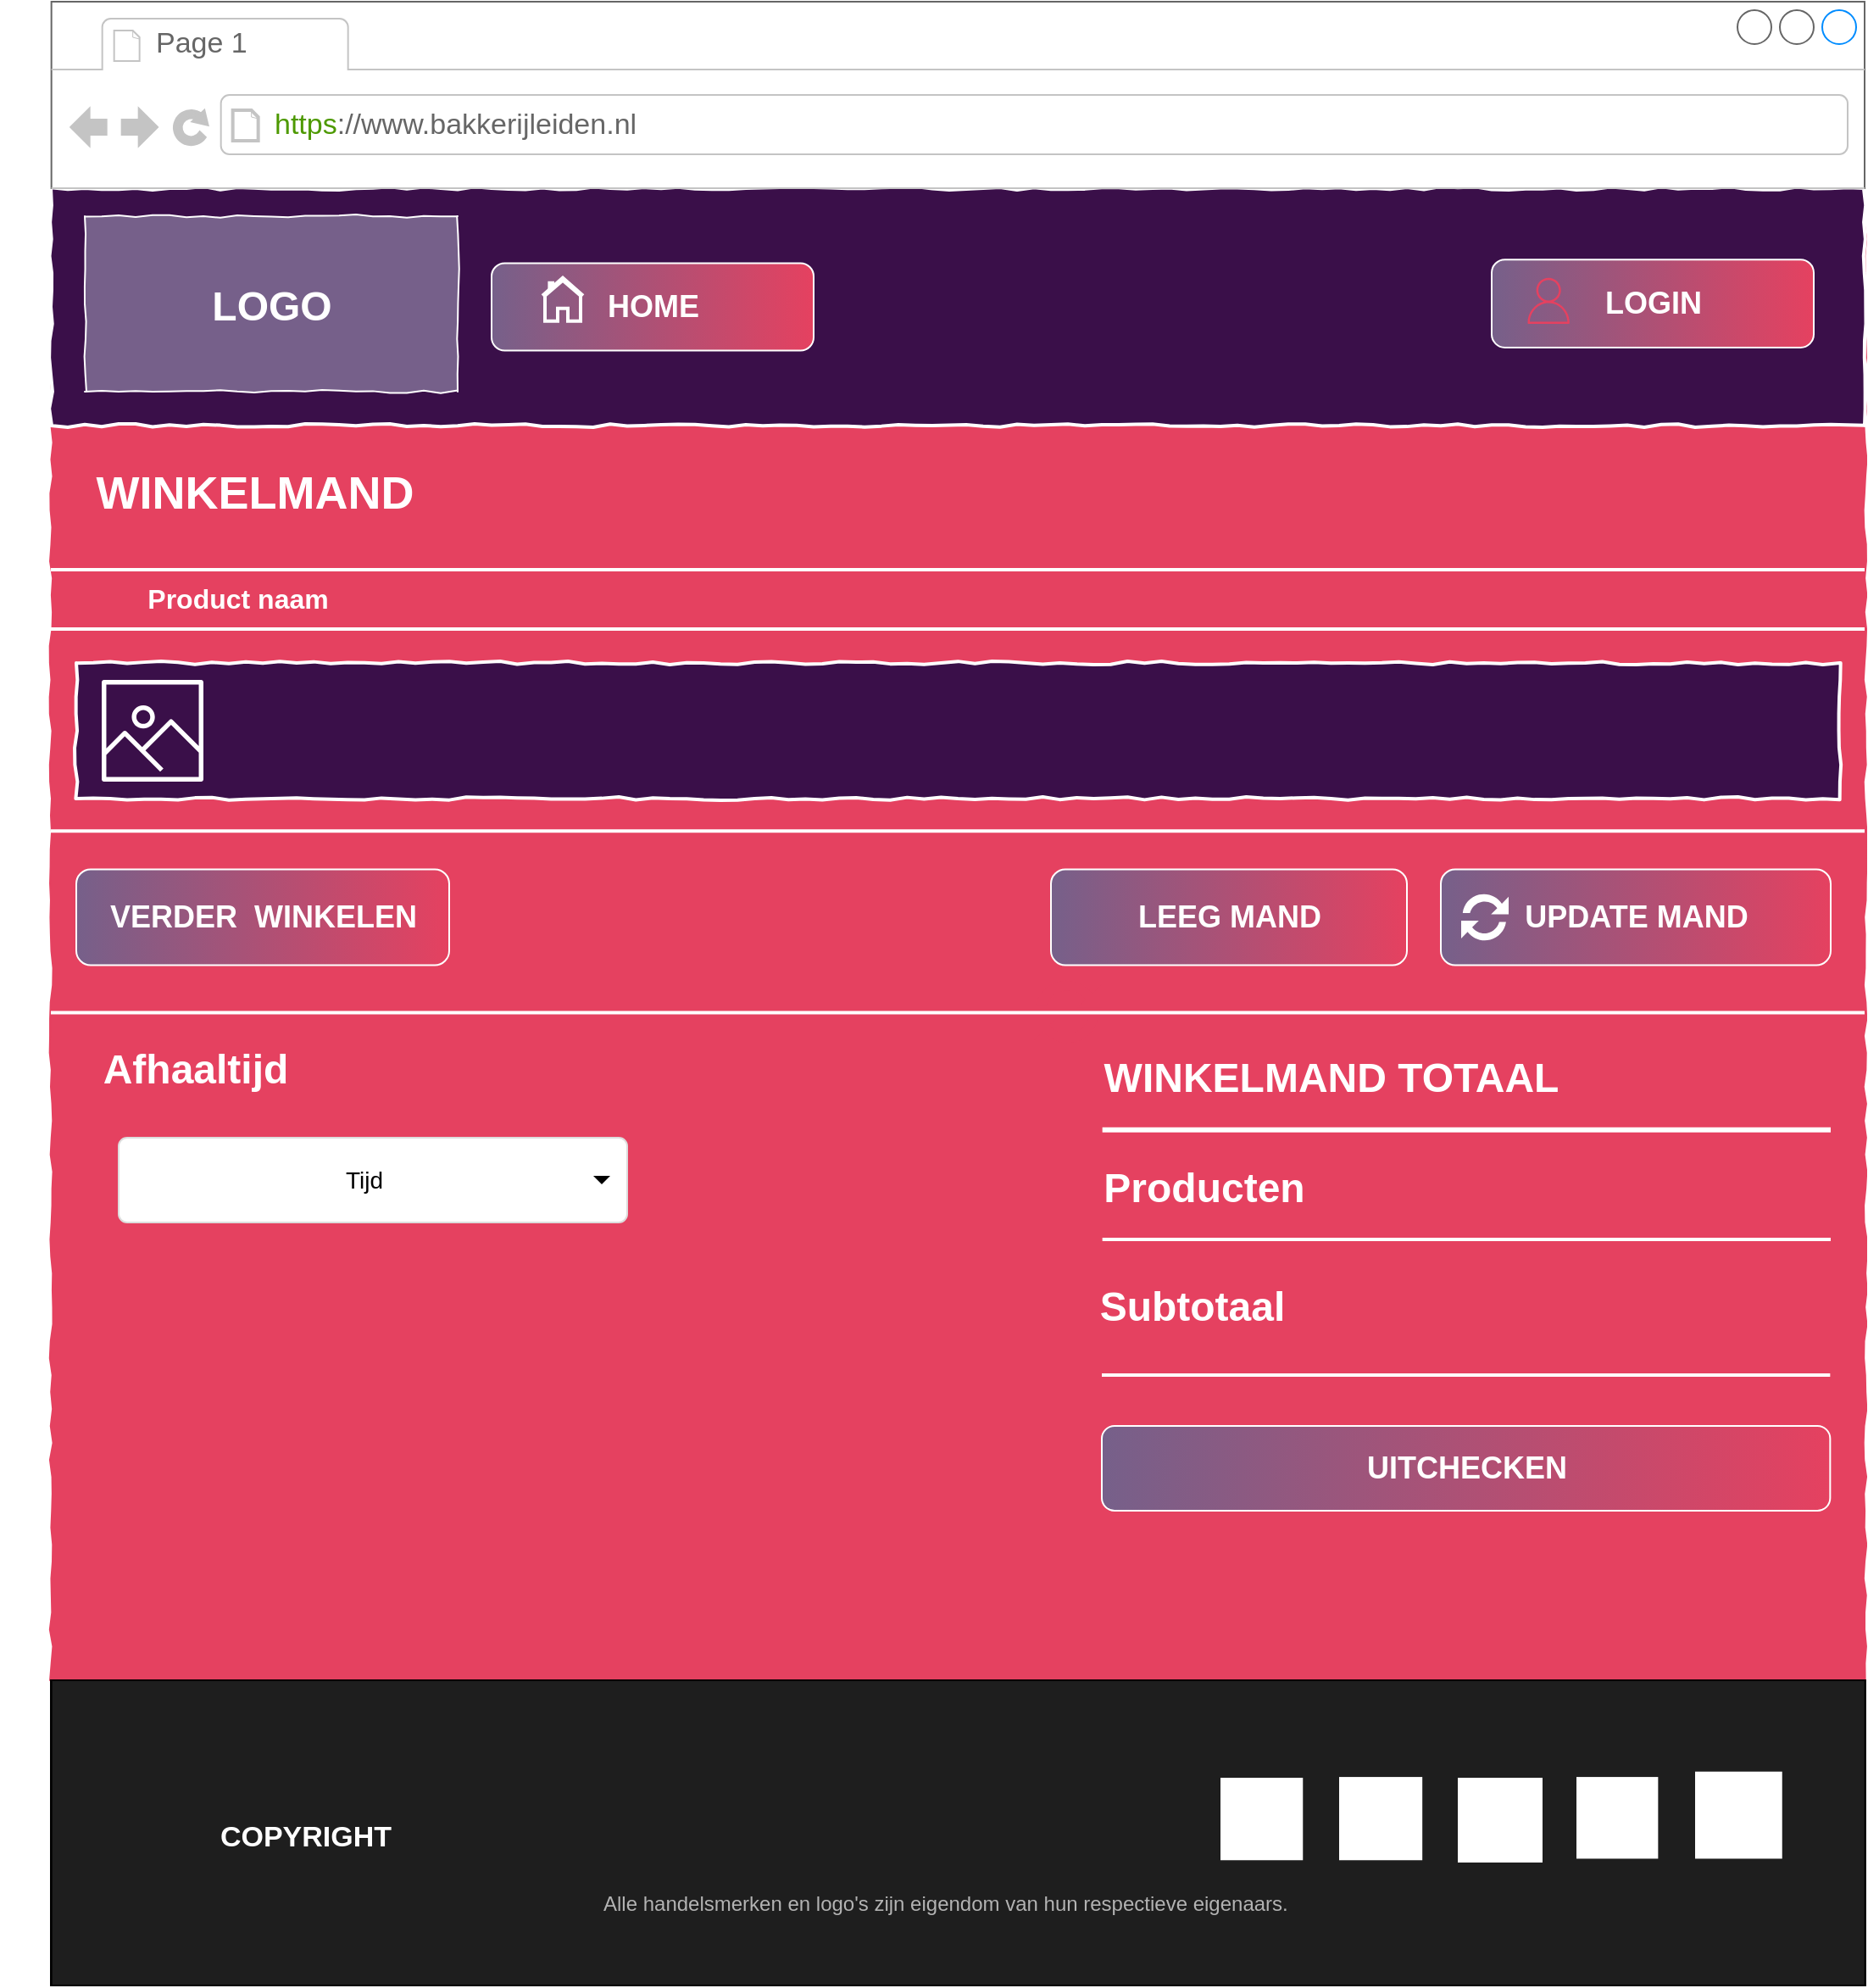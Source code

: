 <mxfile version="12.7.0" type="device" pages="2"><diagram id="QuGPISjn9wt8WFYUajQV" name="Page-1"><mxGraphModel dx="2044" dy="559" grid="1" gridSize="10" guides="1" tooltips="1" connect="1" arrows="1" fold="1" page="1" pageScale="1" pageWidth="850" pageHeight="1100" math="0" shadow="0"><root><mxCell id="0"/><mxCell id="1" parent="0"/><mxCell id="uPuhLUNEvg4JKcwQC2u9-1" value="" style="whiteSpace=wrap;html=1;rounded=0;shadow=0;labelBackgroundColor=none;strokeColor=#e54160;strokeWidth=1;fillColor=#e54160;fontFamily=Verdana;fontSize=12;fontColor=#000000;align=center;comic=1;" parent="1" vertex="1"><mxGeometry x="-59.67" y="280" width="1070" height="870" as="geometry"/></mxCell><mxCell id="uPuhLUNEvg4JKcwQC2u9-3" value="" style="html=1;whiteSpace=wrap;comic=1;strokeWidth=2;fontFamily=Comic Sans MS;fontStyle=1;strokeColor=#FFFFFF;fillColor=#3a0f49;" parent="1" vertex="1"><mxGeometry x="-60" y="270" width="1070" height="140" as="geometry"/></mxCell><mxCell id="uPuhLUNEvg4JKcwQC2u9-4" value="" style="line;strokeWidth=2;html=1;fillColor=#FFFFFF;strokeColor=#999999;" parent="1" vertex="1"><mxGeometry x="-60" y="400" width="1060.33" as="geometry"/></mxCell><mxCell id="uPuhLUNEvg4JKcwQC2u9-9" value="" style="line;strokeWidth=2;html=1;strokeColor=#FFFFFF;" parent="1" vertex="1"><mxGeometry x="-69.67" y="520" width="1079.67" height="20" as="geometry"/></mxCell><mxCell id="uPuhLUNEvg4JKcwQC2u9-22" value="" style="shape=rect;shadow=0;" parent="1" vertex="1"><mxGeometry x="-60" y="1150" width="1070.33" height="180" as="geometry"/></mxCell><mxCell id="uPuhLUNEvg4JKcwQC2u9-23" value="" style="shape=rect;fontSize=12;dashed=0;fillColor=#1e1e1e;fontColor=#FFFFFF;fontStyle=1" parent="uPuhLUNEvg4JKcwQC2u9-22" vertex="1"><mxGeometry x="0.33" width="1070" height="180" as="geometry"/></mxCell><mxCell id="aJmmcTjXgdhwpOFDRi37-1" value="" style="shape=image;html=1;verticalAlign=top;verticalLabelPosition=bottom;labelBackgroundColor=#ffffff;imageAspect=0;aspect=fixed;image=https://cdn3.iconfinder.com/data/icons/peelicons-vol-1/50/Facebook-128.png;strokeColor=#000000;fillColor=#ffffff;imageBorder=none;imageBackground=#ffffff;" parent="uPuhLUNEvg4JKcwQC2u9-22" vertex="1"><mxGeometry x="690" y="57.5" width="48.636" height="48.636" as="geometry"/></mxCell><mxCell id="aJmmcTjXgdhwpOFDRi37-2" value="" style="shape=image;html=1;verticalAlign=top;verticalLabelPosition=bottom;labelBackgroundColor=#ffffff;imageAspect=0;aspect=fixed;image=https://cdn3.iconfinder.com/data/icons/peelicons-vol-1/50/Twitter-128.png;strokeColor=#000000;fillColor=#ffffff;imageBackground=#ffffff;" parent="uPuhLUNEvg4JKcwQC2u9-22" vertex="1"><mxGeometry x="760" y="57.045" width="49.091" height="49.091" as="geometry"/></mxCell><mxCell id="aJmmcTjXgdhwpOFDRi37-3" value="" style="shape=image;html=1;verticalAlign=top;verticalLabelPosition=bottom;labelBackgroundColor=#ffffff;imageAspect=0;aspect=fixed;image=https://cdn3.iconfinder.com/data/icons/peelicons-vol-1/50/Intsagram-128.png;strokeColor=#000000;fillColor=#ffffff;imageBackground=#ffffff;" parent="uPuhLUNEvg4JKcwQC2u9-22" vertex="1"><mxGeometry x="830" y="57.5" width="50" height="50" as="geometry"/></mxCell><mxCell id="aJmmcTjXgdhwpOFDRi37-4" value="" style="shape=image;html=1;verticalAlign=top;verticalLabelPosition=bottom;labelBackgroundColor=#ffffff;imageAspect=0;aspect=fixed;image=https://cdn3.iconfinder.com/data/icons/peelicons-vol-1/50/YouTube-128.png;strokeColor=#000000;fillColor=#ffffff;imageBackground=#ffffff;" parent="uPuhLUNEvg4JKcwQC2u9-22" vertex="1"><mxGeometry x="900" y="57.045" width="48.182" height="48.182" as="geometry"/></mxCell><mxCell id="aJmmcTjXgdhwpOFDRi37-5" value="" style="shape=image;html=1;verticalAlign=top;verticalLabelPosition=bottom;labelBackgroundColor=#ffffff;imageAspect=0;aspect=fixed;image=https://cdn3.iconfinder.com/data/icons/peelicons-vol-1/50/LinkedIn-128.png;strokeColor=#000000;fillColor=#ffffff;imageBackground=#ffffff;" parent="uPuhLUNEvg4JKcwQC2u9-22" vertex="1"><mxGeometry x="970" y="53.864" width="51.364" height="51.364" as="geometry"/></mxCell><mxCell id="aJmmcTjXgdhwpOFDRi37-9" value="&lt;font color=&quot;#ffffff&quot; style=&quot;font-size: 17px&quot;&gt;COPYRIGHT&lt;/font&gt;" style="text;html=1;fontSize=24;fontStyle=1;verticalAlign=middle;align=center;" parent="uPuhLUNEvg4JKcwQC2u9-22" vertex="1"><mxGeometry x="100" y="71.814" width="100" height="36.364" as="geometry"/></mxCell><mxCell id="AIxi_99FG7FIn4zMZIl6-22" value="&lt;font color=&quot;#b3b3b3&quot;&gt;Alle handelsmerken en logo's zijn eigendom van hun respectieve eigenaars.&lt;/font&gt;" style="text;html=1;fontSize=12;" parent="uPuhLUNEvg4JKcwQC2u9-22" vertex="1"><mxGeometry x="323.8" y="118.182" width="414.84" height="27.273" as="geometry"/></mxCell><mxCell id="uPuhLUNEvg4JKcwQC2u9-24" value="&lt;h2&gt;HOME&lt;/h2&gt;" style="rounded=1;html=1;align=center;verticalAlign=middle;fontStyle=0;fontSize=12;strokeColor=#FFFFFF;fillColor=#76608a;fontColor=#ffffff;gradientColor=#E54160;gradientDirection=east;" parent="1" vertex="1"><mxGeometry x="200" y="314.25" width="190" height="51.5" as="geometry"/></mxCell><mxCell id="uPuhLUNEvg4JKcwQC2u9-2" value="" style="whiteSpace=wrap;html=1;rounded=0;shadow=0;labelBackgroundColor=none;strokeWidth=1;fontFamily=Verdana;fontSize=28;align=center;comic=1;strokeColor=#FFFFFF;fillColor=#76608a;fontColor=#ffffff;" parent="1" vertex="1"><mxGeometry x="-40" y="286.46" width="220" height="103.49" as="geometry"/></mxCell><mxCell id="uPuhLUNEvg4JKcwQC2u9-31" value="" style="html=1;whiteSpace=wrap;comic=1;strokeWidth=2;fontFamily=Comic Sans MS;fontStyle=1;strokeColor=#FFFFFF;fillColor=#3a0f49;" parent="1" vertex="1"><mxGeometry x="-45" y="550" width="1040.34" height="80" as="geometry"/></mxCell><mxCell id="uPuhLUNEvg4JKcwQC2u9-32" value="&lt;h2&gt;LOGIN&lt;/h2&gt;" style="rounded=1;html=1;align=center;verticalAlign=middle;fontStyle=0;fontSize=12;strokeColor=#FFFFFF;fillColor=#76608a;fontColor=#ffffff;gradientColor=#E54160;gradientDirection=east;" parent="1" vertex="1"><mxGeometry x="790" y="312.08" width="190" height="51.87" as="geometry"/></mxCell><mxCell id="uPuhLUNEvg4JKcwQC2u9-33" value="" style="outlineConnect=0;fillColor=#E54160;strokeColor=#FFFFFF;dashed=0;verticalLabelPosition=bottom;verticalAlign=top;align=center;html=1;fontSize=12;fontStyle=0;aspect=fixed;pointerEvents=1;shape=mxgraph.aws4.user;" parent="1" vertex="1"><mxGeometry x="810" y="322.83" width="27.17" height="27.17" as="geometry"/></mxCell><mxCell id="uPuhLUNEvg4JKcwQC2u9-38" value="" style="pointerEvents=1;shadow=0;dashed=0;html=1;strokeColor=none;labelPosition=center;verticalLabelPosition=bottom;verticalAlign=top;align=center;fillColor=#E54160;shape=mxgraph.mscae.intune.update;fontColor=#FFFFFF;" parent="1" vertex="1"><mxGeometry x="760" y="671.75" width="30" height="26.5" as="geometry"/></mxCell><mxCell id="uPuhLUNEvg4JKcwQC2u9-52" value="" style="pointerEvents=1;shadow=0;dashed=0;html=1;strokeColor=none;labelPosition=center;verticalLabelPosition=bottom;verticalAlign=top;align=center;fillColor=#E54160;shape=mxgraph.mscae.intune.update;fontColor=#FFFFFF;" parent="1" vertex="1"><mxGeometry x="520" y="736.13" width="40" height="39.25" as="geometry"/></mxCell><mxCell id="uPuhLUNEvg4JKcwQC2u9-86" value="&lt;h2&gt;UITCHECKEN&lt;/h2&gt;" style="rounded=1;html=1;align=center;verticalAlign=middle;fontStyle=0;fontSize=12;strokeColor=#FFFFFF;fillColor=#76608a;fontColor=#ffffff;gradientColor=#E54160;gradientDirection=east;" parent="1" vertex="1"><mxGeometry x="560" y="1000" width="429.67" height="50" as="geometry"/></mxCell><mxCell id="uPuhLUNEvg4JKcwQC2u9-87" value="&lt;h2&gt;UPDATE MAND&lt;/h2&gt;" style="rounded=1;html=1;align=center;verticalAlign=middle;fontStyle=0;fontSize=12;strokeColor=#FFFFFF;fillColor=#76608a;fontColor=#ffffff;gradientColor=#E54160;gradientDirection=east;" parent="1" vertex="1"><mxGeometry x="760" y="671.75" width="230" height="56.5" as="geometry"/></mxCell><mxCell id="aJmmcTjXgdhwpOFDRi37-18" value="&lt;font color=&quot;#ffffff&quot;&gt;LOGO&lt;/font&gt;" style="text;html=1;fontSize=24;fontStyle=1;verticalAlign=middle;align=center;" parent="1" vertex="1"><mxGeometry x="20" y="320" width="100" height="40" as="geometry"/></mxCell><mxCell id="aJmmcTjXgdhwpOFDRi37-19" value="&lt;font color=&quot;#ffffff&quot; style=&quot;font-size: 27px&quot;&gt;WINKELMAND&lt;/font&gt;" style="text;html=1;fontSize=24;fontStyle=1;verticalAlign=middle;align=center;" parent="1" vertex="1"><mxGeometry x="-10" y="430" width="140" height="40" as="geometry"/></mxCell><mxCell id="aJmmcTjXgdhwpOFDRi37-20" value="&lt;font color=&quot;#ffffff&quot; style=&quot;font-size: 16px&quot;&gt;Product naam&lt;/font&gt;" style="text;html=1;fontSize=24;fontStyle=1;verticalAlign=middle;align=center;" parent="1" vertex="1"><mxGeometry x="-64.84" y="490" width="230" height="40" as="geometry"/></mxCell><mxCell id="aJmmcTjXgdhwpOFDRi37-21" value="&lt;font color=&quot;#ffffff&quot;&gt;Afhaaltijd&lt;/font&gt;" style="text;html=1;fontSize=24;fontStyle=1;verticalAlign=middle;align=center;" parent="1" vertex="1"><mxGeometry x="-90" y="770" width="230" height="40" as="geometry"/></mxCell><mxCell id="aJmmcTjXgdhwpOFDRi37-24" value="" style="line;strokeWidth=2;html=1;strokeColor=#FFFFFF;" parent="1" vertex="1"><mxGeometry x="-60" y="490" width="1070" height="10" as="geometry"/></mxCell><mxCell id="aJmmcTjXgdhwpOFDRi37-26" value="&lt;h2&gt;VERDER&amp;nbsp; WINKELEN&lt;/h2&gt;" style="rounded=1;html=1;align=center;verticalAlign=middle;fontStyle=0;fontSize=12;strokeColor=#FFFFFF;fillColor=#76608a;fontColor=#ffffff;gradientColor=#E54160;gradientDirection=east;" parent="1" vertex="1"><mxGeometry x="-45" y="671.75" width="220" height="56.5" as="geometry"/></mxCell><mxCell id="aJmmcTjXgdhwpOFDRi37-27" value="&lt;h2&gt;LEEG MAND&lt;/h2&gt;" style="rounded=1;html=1;align=center;verticalAlign=middle;fontStyle=0;fontSize=12;strokeColor=#FFFFFF;fillColor=#76608a;fontColor=#ffffff;gradientColor=#E54160;gradientDirection=east;" parent="1" vertex="1"><mxGeometry x="530" y="671.75" width="210" height="56.5" as="geometry"/></mxCell><mxCell id="aJmmcTjXgdhwpOFDRi37-31" value="Tijd" style="html=1;shadow=0;dashed=0;shape=mxgraph.bootstrap.rrect;rSize=5;strokeColor=#dddddd;spacingRight=10;fontSize=14;whiteSpace=wrap;align=center;fillColor=#ffffff;" parent="1" vertex="1"><mxGeometry x="-20" y="830" width="300" height="50" as="geometry"/></mxCell><mxCell id="aJmmcTjXgdhwpOFDRi37-32" value="" style="shape=triangle;direction=south;fillColor=#000000;strokeColor=none;perimeter=none;" parent="aJmmcTjXgdhwpOFDRi37-31" vertex="1"><mxGeometry x="1" y="0.5" width="10" height="5" relative="1" as="geometry"><mxPoint x="-20" y="-2.5" as="offset"/></mxGeometry></mxCell><mxCell id="AIxi_99FG7FIn4zMZIl6-1" value="" style="shape=image;html=1;verticalAlign=top;verticalLabelPosition=bottom;labelBackgroundColor=#ffffff;imageAspect=0;aspect=fixed;image=https://cdn2.iconfinder.com/data/icons/pittogrammi/142/10-128.png" parent="aJmmcTjXgdhwpOFDRi37-31" vertex="1"><mxGeometry x="19.5" y="16.753" width="16.494" height="16.494" as="geometry"/></mxCell><mxCell id="aJmmcTjXgdhwpOFDRi37-33" value="&lt;font color=&quot;#ffffff&quot;&gt;WINKELMAND TOTAAL&lt;/font&gt;" style="text;html=1;fontSize=24;fontStyle=1;verticalAlign=middle;align=center;" parent="1" vertex="1"><mxGeometry x="580" y="775.38" width="230" height="40" as="geometry"/></mxCell><mxCell id="aJmmcTjXgdhwpOFDRi37-35" value="" style="line;strokeWidth=3;html=1;strokeColor=#FFFFFF;" parent="1" vertex="1"><mxGeometry x="560.33" y="815.38" width="429.67" height="20" as="geometry"/></mxCell><mxCell id="aJmmcTjXgdhwpOFDRi37-38" value="" style="line;strokeWidth=2;html=1;strokeColor=#FFFFFF;fillColor=#ffffff;" parent="1" vertex="1"><mxGeometry x="560.33" y="880" width="429.67" height="20" as="geometry"/></mxCell><mxCell id="aJmmcTjXgdhwpOFDRi37-39" value="" style="line;strokeWidth=2;html=1;strokeColor=#FFFFFF;" parent="1" vertex="1"><mxGeometry x="560" y="960" width="429.67" height="20" as="geometry"/></mxCell><mxCell id="aJmmcTjXgdhwpOFDRi37-51" value="&lt;font color=&quot;#ffffff&quot;&gt;Producten&lt;/font&gt;" style="text;html=1;fontSize=24;fontStyle=1;verticalAlign=middle;align=center;" parent="1" vertex="1"><mxGeometry x="570" y="840" width="100" height="40" as="geometry"/></mxCell><mxCell id="aJmmcTjXgdhwpOFDRi37-52" value="&lt;font color=&quot;#ffffff&quot;&gt;Subtotaal&lt;/font&gt;" style="text;html=1;fontSize=24;fontStyle=1;verticalAlign=middle;align=center;" parent="1" vertex="1"><mxGeometry x="560.33" y="910" width="104.75" height="40" as="geometry"/></mxCell><mxCell id="aJmmcTjXgdhwpOFDRi37-53" value="" style="line;strokeWidth=2;html=1;strokeColor=#FFFFFF;fillColor=#FFFFFF;" parent="1" vertex="1"><mxGeometry x="-60.0" y="630" width="1070" height="38.25" as="geometry"/></mxCell><mxCell id="AIxi_99FG7FIn4zMZIl6-2" value="" style="line;strokeWidth=2;html=1;strokeColor=#FFFFFF;fillColor=#FFFFFF;" parent="1" vertex="1"><mxGeometry x="-60" y="737.13" width="1070" height="38.25" as="geometry"/></mxCell><mxCell id="AIxi_99FG7FIn4zMZIl6-3" value="" style="strokeWidth=1;shadow=0;dashed=0;align=center;html=1;shape=mxgraph.mockup.containers.browserWindow;rSize=0;strokeColor=#666666;strokeColor2=#008cff;strokeColor3=#c4c4c4;mainText=,;recursiveResize=0;" parent="1" vertex="1"><mxGeometry x="-59.67" y="160" width="1069.67" height="110" as="geometry"/></mxCell><mxCell id="AIxi_99FG7FIn4zMZIl6-4" value="Page 1" style="strokeWidth=1;shadow=0;dashed=0;align=center;html=1;shape=mxgraph.mockup.containers.anchor;fontSize=17;fontColor=#666666;align=left;" parent="AIxi_99FG7FIn4zMZIl6-3" vertex="1"><mxGeometry x="60" y="12" width="110" height="26" as="geometry"/></mxCell><mxCell id="AIxi_99FG7FIn4zMZIl6-5" value="&lt;font color=&quot;#4d9900&quot;&gt;https&lt;/font&gt;://www.bakkerijleiden.nl" style="strokeWidth=1;shadow=0;dashed=0;align=center;html=1;shape=mxgraph.mockup.containers.anchor;rSize=0;fontSize=17;fontColor=#666666;align=left;" parent="AIxi_99FG7FIn4zMZIl6-3" vertex="1"><mxGeometry x="130" y="60" width="250" height="26" as="geometry"/></mxCell><mxCell id="AIxi_99FG7FIn4zMZIl6-9" value="" style="outlineConnect=0;dashed=0;verticalLabelPosition=bottom;verticalAlign=top;align=center;html=1;fontSize=12;fontStyle=0;aspect=fixed;pointerEvents=1;shape=mxgraph.aws4.container_registry_image;strokeWidth=1;strokeColor=#FFFFFF;" parent="1" vertex="1"><mxGeometry x="-30" y="560" width="60" height="60" as="geometry"/></mxCell><mxCell id="AIxi_99FG7FIn4zMZIl6-12" value="" style="html=1;verticalLabelPosition=bottom;align=center;labelBackgroundColor=#ffffff;verticalAlign=top;strokeWidth=2;shadow=0;dashed=0;shape=mxgraph.ios7.icons.home;gradientColor=none;fillColor=none;strokeColor=#FFFFFF;" parent="1" vertex="1"><mxGeometry x="230" y="322.83" width="24" height="25.5" as="geometry"/></mxCell><mxCell id="AIxi_99FG7FIn4zMZIl6-15" value="" style="pointerEvents=1;shadow=0;dashed=0;html=1;strokeColor=none;labelPosition=center;verticalLabelPosition=bottom;verticalAlign=top;align=center;fillColor=#ffffff;shape=mxgraph.mscae.intune.update;fontSize=12;strokeWidth=1;" parent="1" vertex="1"><mxGeometry x="772" y="685.43" width="28" height="29.13" as="geometry"/></mxCell></root></mxGraphModel></diagram><diagram id="aNPXBJnqJuBH-lv4ySeD" name="Page-2"><mxGraphModel dx="2011" dy="1069" grid="1" gridSize="10" guides="1" tooltips="1" connect="1" arrows="1" fold="1" page="1" pageScale="1" pageWidth="827" pageHeight="1169" math="0" shadow="0"><root><mxCell id="fo_Z71L9SgYz6c7pESeF-0"/><mxCell id="fo_Z71L9SgYz6c7pESeF-1" parent="fo_Z71L9SgYz6c7pESeF-0"/></root></mxGraphModel></diagram></mxfile>